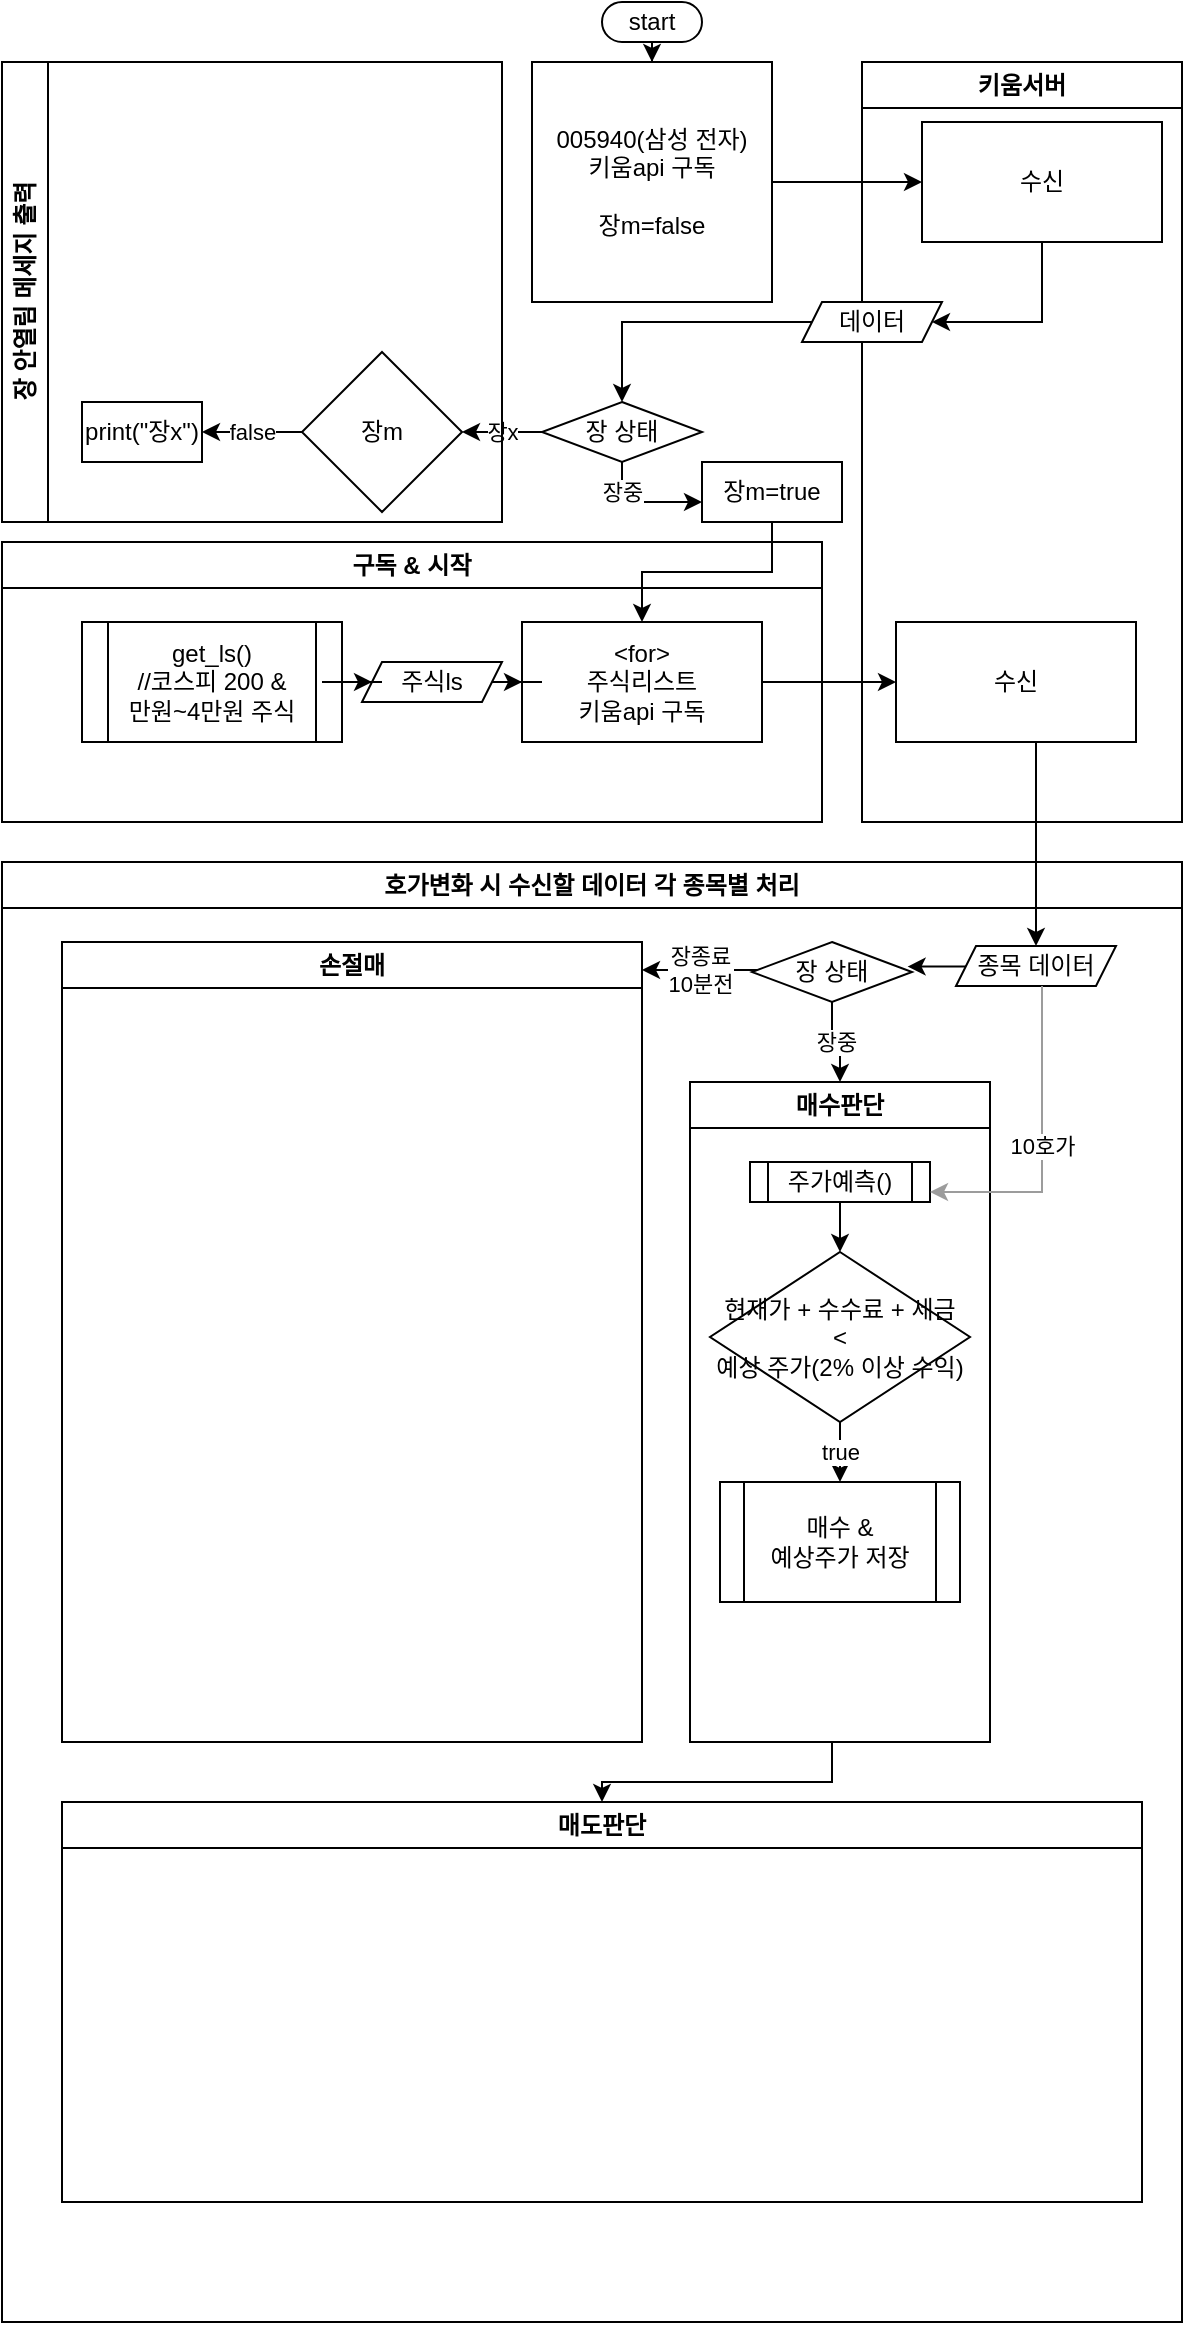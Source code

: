 <mxfile version="21.6.1" type="device">
  <diagram name="페이지-1" id="sY9yHohaE-6mx9PgrXRw">
    <mxGraphModel dx="1614" dy="456" grid="1" gridSize="10" guides="1" tooltips="1" connect="1" arrows="1" fold="1" page="1" pageScale="1" pageWidth="827" pageHeight="1169" math="0" shadow="0">
      <root>
        <mxCell id="0" />
        <mxCell id="1" parent="0" />
        <mxCell id="Zz5ExdcA1KJm_MpbjVux-2" style="edgeStyle=orthogonalEdgeStyle;rounded=0;orthogonalLoop=1;jettySize=auto;html=1;entryX=0.5;entryY=0;entryDx=0;entryDy=0;" parent="1" source="Zz5ExdcA1KJm_MpbjVux-1" target="Zz5ExdcA1KJm_MpbjVux-3" edge="1">
          <mxGeometry relative="1" as="geometry">
            <mxPoint x="245" y="90" as="targetPoint" />
          </mxGeometry>
        </mxCell>
        <mxCell id="Zz5ExdcA1KJm_MpbjVux-1" value="start" style="rounded=1;whiteSpace=wrap;html=1;arcSize=50;" parent="1" vertex="1">
          <mxGeometry x="220" width="50" height="20" as="geometry" />
        </mxCell>
        <mxCell id="Zz5ExdcA1KJm_MpbjVux-5" style="edgeStyle=orthogonalEdgeStyle;rounded=0;orthogonalLoop=1;jettySize=auto;html=1;entryX=0;entryY=0.5;entryDx=0;entryDy=0;" parent="1" source="Zz5ExdcA1KJm_MpbjVux-3" target="Zz5ExdcA1KJm_MpbjVux-6" edge="1">
          <mxGeometry relative="1" as="geometry">
            <mxPoint x="370" y="120" as="targetPoint" />
            <Array as="points">
              <mxPoint x="380" y="90" />
            </Array>
          </mxGeometry>
        </mxCell>
        <mxCell id="Zz5ExdcA1KJm_MpbjVux-3" value="005940(삼성 전자)&lt;br&gt;키움api 구독&lt;br&gt;&lt;br&gt;장m=false" style="rounded=0;whiteSpace=wrap;html=1;" parent="1" vertex="1">
          <mxGeometry x="185" y="30" width="120" height="120" as="geometry" />
        </mxCell>
        <mxCell id="Zz5ExdcA1KJm_MpbjVux-9" value="키움서버" style="swimlane;whiteSpace=wrap;html=1;" parent="1" vertex="1">
          <mxGeometry x="350" y="30" width="160" height="380" as="geometry" />
        </mxCell>
        <mxCell id="Zz5ExdcA1KJm_MpbjVux-10" style="edgeStyle=orthogonalEdgeStyle;rounded=0;orthogonalLoop=1;jettySize=auto;html=1;entryX=1;entryY=0.5;entryDx=0;entryDy=0;" parent="Zz5ExdcA1KJm_MpbjVux-9" source="Zz5ExdcA1KJm_MpbjVux-6" target="Zz5ExdcA1KJm_MpbjVux-11" edge="1">
          <mxGeometry relative="1" as="geometry">
            <mxPoint x="50" y="130" as="targetPoint" />
            <Array as="points">
              <mxPoint x="90" y="130" />
            </Array>
          </mxGeometry>
        </mxCell>
        <mxCell id="Zz5ExdcA1KJm_MpbjVux-6" value="수신" style="rounded=0;whiteSpace=wrap;html=1;" parent="Zz5ExdcA1KJm_MpbjVux-9" vertex="1">
          <mxGeometry x="30" y="30" width="120" height="60" as="geometry" />
        </mxCell>
        <mxCell id="Zz5ExdcA1KJm_MpbjVux-11" value="데이터" style="shape=parallelogram;perimeter=parallelogramPerimeter;whiteSpace=wrap;html=1;fixedSize=1;size=10;" parent="Zz5ExdcA1KJm_MpbjVux-9" vertex="1">
          <mxGeometry x="-30" y="120" width="70" height="20" as="geometry" />
        </mxCell>
        <mxCell id="Zz5ExdcA1KJm_MpbjVux-59" value="수신" style="rounded=0;whiteSpace=wrap;html=1;" parent="Zz5ExdcA1KJm_MpbjVux-9" vertex="1">
          <mxGeometry x="17" y="280" width="120" height="60" as="geometry" />
        </mxCell>
        <mxCell id="Zz5ExdcA1KJm_MpbjVux-16" value="장중" style="edgeStyle=orthogonalEdgeStyle;rounded=0;orthogonalLoop=1;jettySize=auto;html=1;" parent="1" source="Zz5ExdcA1KJm_MpbjVux-13" target="Zz5ExdcA1KJm_MpbjVux-73" edge="1">
          <mxGeometry x="-0.5" relative="1" as="geometry">
            <mxPoint x="260" y="250" as="targetPoint" />
            <Array as="points">
              <mxPoint x="230" y="250" />
            </Array>
            <mxPoint as="offset" />
          </mxGeometry>
        </mxCell>
        <mxCell id="Zz5ExdcA1KJm_MpbjVux-17" value="장x" style="edgeStyle=orthogonalEdgeStyle;rounded=0;orthogonalLoop=1;jettySize=auto;html=1;entryX=1;entryY=0.5;entryDx=0;entryDy=0;" parent="1" source="Zz5ExdcA1KJm_MpbjVux-13" target="Zz5ExdcA1KJm_MpbjVux-26" edge="1">
          <mxGeometry relative="1" as="geometry">
            <mxPoint x="130" y="215" as="targetPoint" />
          </mxGeometry>
        </mxCell>
        <mxCell id="Zz5ExdcA1KJm_MpbjVux-13" value="장 상태" style="rhombus;whiteSpace=wrap;html=1;" parent="1" vertex="1">
          <mxGeometry x="190" y="200" width="80" height="30" as="geometry" />
        </mxCell>
        <mxCell id="Zz5ExdcA1KJm_MpbjVux-12" style="edgeStyle=orthogonalEdgeStyle;rounded=0;orthogonalLoop=1;jettySize=auto;html=1;entryX=0.5;entryY=0;entryDx=0;entryDy=0;" parent="1" source="Zz5ExdcA1KJm_MpbjVux-11" target="Zz5ExdcA1KJm_MpbjVux-13" edge="1">
          <mxGeometry relative="1" as="geometry">
            <mxPoint x="240" y="250" as="targetPoint" />
          </mxGeometry>
        </mxCell>
        <mxCell id="Zz5ExdcA1KJm_MpbjVux-43" style="edgeStyle=orthogonalEdgeStyle;rounded=0;orthogonalLoop=1;jettySize=auto;html=1;entryX=0;entryY=0.5;entryDx=0;entryDy=0;" parent="1" source="Zz5ExdcA1KJm_MpbjVux-18" target="Zz5ExdcA1KJm_MpbjVux-59" edge="1">
          <mxGeometry relative="1" as="geometry">
            <mxPoint x="350" y="300" as="targetPoint" />
          </mxGeometry>
        </mxCell>
        <mxCell id="Zz5ExdcA1KJm_MpbjVux-27" value="false" style="edgeStyle=orthogonalEdgeStyle;rounded=0;orthogonalLoop=1;jettySize=auto;html=1;entryX=1;entryY=0.5;entryDx=0;entryDy=0;" parent="1" source="Zz5ExdcA1KJm_MpbjVux-26" target="Zz5ExdcA1KJm_MpbjVux-31" edge="1">
          <mxGeometry relative="1" as="geometry">
            <mxPoint x="20" y="215" as="targetPoint" />
            <Array as="points" />
          </mxGeometry>
        </mxCell>
        <mxCell id="Zz5ExdcA1KJm_MpbjVux-26" value="장m" style="rhombus;whiteSpace=wrap;html=1;" parent="1" vertex="1">
          <mxGeometry x="70" y="175" width="80" height="80" as="geometry" />
        </mxCell>
        <mxCell id="Zz5ExdcA1KJm_MpbjVux-67" value="호가변화 시 수신할 데이터 각 종목별&amp;nbsp;처리" style="swimlane;whiteSpace=wrap;html=1;" parent="1" vertex="1">
          <mxGeometry x="-80" y="430" width="590" height="730" as="geometry" />
        </mxCell>
        <mxCell id="Zz5ExdcA1KJm_MpbjVux-44" style="edgeStyle=orthogonalEdgeStyle;rounded=0;orthogonalLoop=1;jettySize=auto;html=1;entryX=0.973;entryY=0.41;entryDx=0;entryDy=0;entryPerimeter=0;" parent="Zz5ExdcA1KJm_MpbjVux-67" target="Zz5ExdcA1KJm_MpbjVux-46" edge="1">
          <mxGeometry relative="1" as="geometry">
            <mxPoint x="460" y="53" as="targetPoint" />
            <mxPoint x="530" y="52.3" as="sourcePoint" />
            <Array as="points">
              <mxPoint x="453" y="53" />
            </Array>
          </mxGeometry>
        </mxCell>
        <mxCell id="Zz5ExdcA1KJm_MpbjVux-60" value="종목 데이터" style="shape=parallelogram;perimeter=parallelogramPerimeter;whiteSpace=wrap;html=1;fixedSize=1;size=10;" parent="Zz5ExdcA1KJm_MpbjVux-67" vertex="1">
          <mxGeometry x="477" y="42" width="80" height="20" as="geometry" />
        </mxCell>
        <mxCell id="Zz5ExdcA1KJm_MpbjVux-48" value="장종료&lt;br&gt;10분전" style="edgeStyle=orthogonalEdgeStyle;rounded=0;orthogonalLoop=1;jettySize=auto;html=1;" parent="Zz5ExdcA1KJm_MpbjVux-67" source="Zz5ExdcA1KJm_MpbjVux-46" edge="1">
          <mxGeometry x="0.009" relative="1" as="geometry">
            <mxPoint x="320" y="54" as="targetPoint" />
            <Array as="points">
              <mxPoint x="350" y="54" />
              <mxPoint x="350" y="54" />
            </Array>
            <mxPoint as="offset" />
          </mxGeometry>
        </mxCell>
        <mxCell id="Zz5ExdcA1KJm_MpbjVux-46" value="장 상태" style="rhombus;whiteSpace=wrap;html=1;" parent="Zz5ExdcA1KJm_MpbjVux-67" vertex="1">
          <mxGeometry x="375" y="40" width="80" height="30" as="geometry" />
        </mxCell>
        <mxCell id="Zz5ExdcA1KJm_MpbjVux-57" value="손절매" style="swimlane;whiteSpace=wrap;html=1;" parent="Zz5ExdcA1KJm_MpbjVux-67" vertex="1">
          <mxGeometry x="30" y="40" width="290" height="400" as="geometry" />
        </mxCell>
        <mxCell id="Zz5ExdcA1KJm_MpbjVux-72" style="edgeStyle=orthogonalEdgeStyle;rounded=0;orthogonalLoop=1;jettySize=auto;html=1;" parent="Zz5ExdcA1KJm_MpbjVux-67" source="Zz5ExdcA1KJm_MpbjVux-62" target="Zz5ExdcA1KJm_MpbjVux-66" edge="1">
          <mxGeometry relative="1" as="geometry">
            <Array as="points">
              <mxPoint x="415" y="460" />
              <mxPoint x="300" y="460" />
            </Array>
          </mxGeometry>
        </mxCell>
        <mxCell id="Zz5ExdcA1KJm_MpbjVux-62" value="매수판단" style="swimlane;whiteSpace=wrap;html=1;" parent="Zz5ExdcA1KJm_MpbjVux-67" vertex="1">
          <mxGeometry x="344" y="110" width="150" height="330" as="geometry" />
        </mxCell>
        <mxCell id="Zz5ExdcA1KJm_MpbjVux-50" value="주가예측()" style="shape=process;whiteSpace=wrap;html=1;backgroundOutline=1;" parent="Zz5ExdcA1KJm_MpbjVux-62" vertex="1">
          <mxGeometry x="30" y="40" width="90" height="20" as="geometry" />
        </mxCell>
        <mxCell id="Zz5ExdcA1KJm_MpbjVux-52" value="현재가 + 수수료 + 세금&lt;br&gt;&amp;lt;&lt;br&gt;예상 주가(2% 이상 수익)" style="rhombus;whiteSpace=wrap;html=1;" parent="Zz5ExdcA1KJm_MpbjVux-62" vertex="1">
          <mxGeometry x="10" y="85" width="130" height="85" as="geometry" />
        </mxCell>
        <mxCell id="Zz5ExdcA1KJm_MpbjVux-51" style="edgeStyle=orthogonalEdgeStyle;rounded=0;orthogonalLoop=1;jettySize=auto;html=1;" parent="Zz5ExdcA1KJm_MpbjVux-62" source="Zz5ExdcA1KJm_MpbjVux-50" target="Zz5ExdcA1KJm_MpbjVux-52" edge="1">
          <mxGeometry relative="1" as="geometry">
            <mxPoint x="75" y="90" as="targetPoint" />
          </mxGeometry>
        </mxCell>
        <mxCell id="Zz5ExdcA1KJm_MpbjVux-63" value="매수 &amp;amp;&lt;br&gt;예상주가 저장" style="shape=process;whiteSpace=wrap;html=1;backgroundOutline=1;" parent="Zz5ExdcA1KJm_MpbjVux-62" vertex="1">
          <mxGeometry x="15" y="200" width="120" height="60" as="geometry" />
        </mxCell>
        <mxCell id="Zz5ExdcA1KJm_MpbjVux-53" value="true" style="edgeStyle=orthogonalEdgeStyle;rounded=0;orthogonalLoop=1;jettySize=auto;html=1;" parent="Zz5ExdcA1KJm_MpbjVux-62" source="Zz5ExdcA1KJm_MpbjVux-52" target="Zz5ExdcA1KJm_MpbjVux-63" edge="1">
          <mxGeometry x="-0.01" relative="1" as="geometry">
            <mxPoint x="75" y="210.0" as="targetPoint" />
            <mxPoint as="offset" />
          </mxGeometry>
        </mxCell>
        <mxCell id="Zz5ExdcA1KJm_MpbjVux-47" value="장중" style="edgeStyle=orthogonalEdgeStyle;rounded=0;orthogonalLoop=1;jettySize=auto;html=1;" parent="Zz5ExdcA1KJm_MpbjVux-67" source="Zz5ExdcA1KJm_MpbjVux-46" target="Zz5ExdcA1KJm_MpbjVux-62" edge="1">
          <mxGeometry relative="1" as="geometry">
            <mxPoint x="415" y="150" as="targetPoint" />
          </mxGeometry>
        </mxCell>
        <mxCell id="Zz5ExdcA1KJm_MpbjVux-64" value="10호가" style="edgeStyle=orthogonalEdgeStyle;rounded=0;orthogonalLoop=1;jettySize=auto;html=1;entryX=1;entryY=0.75;entryDx=0;entryDy=0;strokeColor=#9C9C9C;" parent="Zz5ExdcA1KJm_MpbjVux-67" source="Zz5ExdcA1KJm_MpbjVux-60" target="Zz5ExdcA1KJm_MpbjVux-50" edge="1">
          <mxGeometry relative="1" as="geometry">
            <Array as="points">
              <mxPoint x="520" y="165" />
            </Array>
          </mxGeometry>
        </mxCell>
        <mxCell id="Zz5ExdcA1KJm_MpbjVux-66" value="매도판단" style="swimlane;whiteSpace=wrap;html=1;" parent="Zz5ExdcA1KJm_MpbjVux-67" vertex="1">
          <mxGeometry x="30" y="470" width="540" height="200" as="geometry" />
        </mxCell>
        <mxCell id="Zz5ExdcA1KJm_MpbjVux-68" style="edgeStyle=orthogonalEdgeStyle;rounded=0;orthogonalLoop=1;jettySize=auto;html=1;entryX=0.5;entryY=0;entryDx=0;entryDy=0;" parent="1" source="Zz5ExdcA1KJm_MpbjVux-59" target="Zz5ExdcA1KJm_MpbjVux-60" edge="1">
          <mxGeometry relative="1" as="geometry">
            <Array as="points">
              <mxPoint x="437" y="440" />
              <mxPoint x="437" y="440" />
            </Array>
          </mxGeometry>
        </mxCell>
        <mxCell id="Zz5ExdcA1KJm_MpbjVux-69" value="구독 &amp;amp; 시작" style="swimlane;whiteSpace=wrap;html=1;" parent="1" vertex="1">
          <mxGeometry x="-80" y="270" width="410" height="140" as="geometry" />
        </mxCell>
        <mxCell id="Zz5ExdcA1KJm_MpbjVux-18" value="&amp;lt;for&amp;gt;&lt;br&gt;주식리스트&lt;br&gt;키움api 구독" style="rounded=0;whiteSpace=wrap;html=1;" parent="Zz5ExdcA1KJm_MpbjVux-69" vertex="1">
          <mxGeometry x="260" y="40" width="120" height="60" as="geometry" />
        </mxCell>
        <mxCell id="Zz5ExdcA1KJm_MpbjVux-36" value="get_ls()&lt;br&gt;//코스피 200 &amp;amp; &lt;br&gt;만원~4만원 주식" style="shape=process;whiteSpace=wrap;html=1;backgroundOutline=1;" parent="Zz5ExdcA1KJm_MpbjVux-69" vertex="1">
          <mxGeometry x="40" y="40" width="130" height="60" as="geometry" />
        </mxCell>
        <mxCell id="Zz5ExdcA1KJm_MpbjVux-42" style="edgeStyle=orthogonalEdgeStyle;rounded=0;orthogonalLoop=1;jettySize=auto;html=1;" parent="Zz5ExdcA1KJm_MpbjVux-69" source="Zz5ExdcA1KJm_MpbjVux-39" target="Zz5ExdcA1KJm_MpbjVux-18" edge="1">
          <mxGeometry relative="1" as="geometry" />
        </mxCell>
        <mxCell id="Zz5ExdcA1KJm_MpbjVux-39" value="주식ls" style="shape=parallelogram;perimeter=parallelogramPerimeter;whiteSpace=wrap;html=1;fixedSize=1;size=10;" parent="Zz5ExdcA1KJm_MpbjVux-69" vertex="1">
          <mxGeometry x="180" y="60" width="70" height="20" as="geometry" />
        </mxCell>
        <mxCell id="Zz5ExdcA1KJm_MpbjVux-41" style="edgeStyle=orthogonalEdgeStyle;rounded=0;orthogonalLoop=1;jettySize=auto;html=1;entryX=0;entryY=0.5;entryDx=0;entryDy=0;" parent="Zz5ExdcA1KJm_MpbjVux-69" source="Zz5ExdcA1KJm_MpbjVux-36" target="Zz5ExdcA1KJm_MpbjVux-39" edge="1">
          <mxGeometry relative="1" as="geometry" />
        </mxCell>
        <mxCell id="Zz5ExdcA1KJm_MpbjVux-71" value="장 안열림 메세지 출력" style="swimlane;horizontal=0;whiteSpace=wrap;html=1;" parent="1" vertex="1">
          <mxGeometry x="-80" y="30" width="250" height="230" as="geometry" />
        </mxCell>
        <mxCell id="Zz5ExdcA1KJm_MpbjVux-31" value="print(&quot;장x&quot;)" style="rounded=0;whiteSpace=wrap;html=1;" parent="Zz5ExdcA1KJm_MpbjVux-71" vertex="1">
          <mxGeometry x="40" y="170" width="60" height="30" as="geometry" />
        </mxCell>
        <mxCell id="Zz5ExdcA1KJm_MpbjVux-74" style="edgeStyle=orthogonalEdgeStyle;rounded=0;orthogonalLoop=1;jettySize=auto;html=1;entryX=0.5;entryY=0;entryDx=0;entryDy=0;" parent="1" source="Zz5ExdcA1KJm_MpbjVux-73" target="Zz5ExdcA1KJm_MpbjVux-18" edge="1">
          <mxGeometry relative="1" as="geometry" />
        </mxCell>
        <mxCell id="Zz5ExdcA1KJm_MpbjVux-73" value="장m=true" style="rounded=0;whiteSpace=wrap;html=1;" parent="1" vertex="1">
          <mxGeometry x="270" y="230" width="70" height="30" as="geometry" />
        </mxCell>
      </root>
    </mxGraphModel>
  </diagram>
</mxfile>
